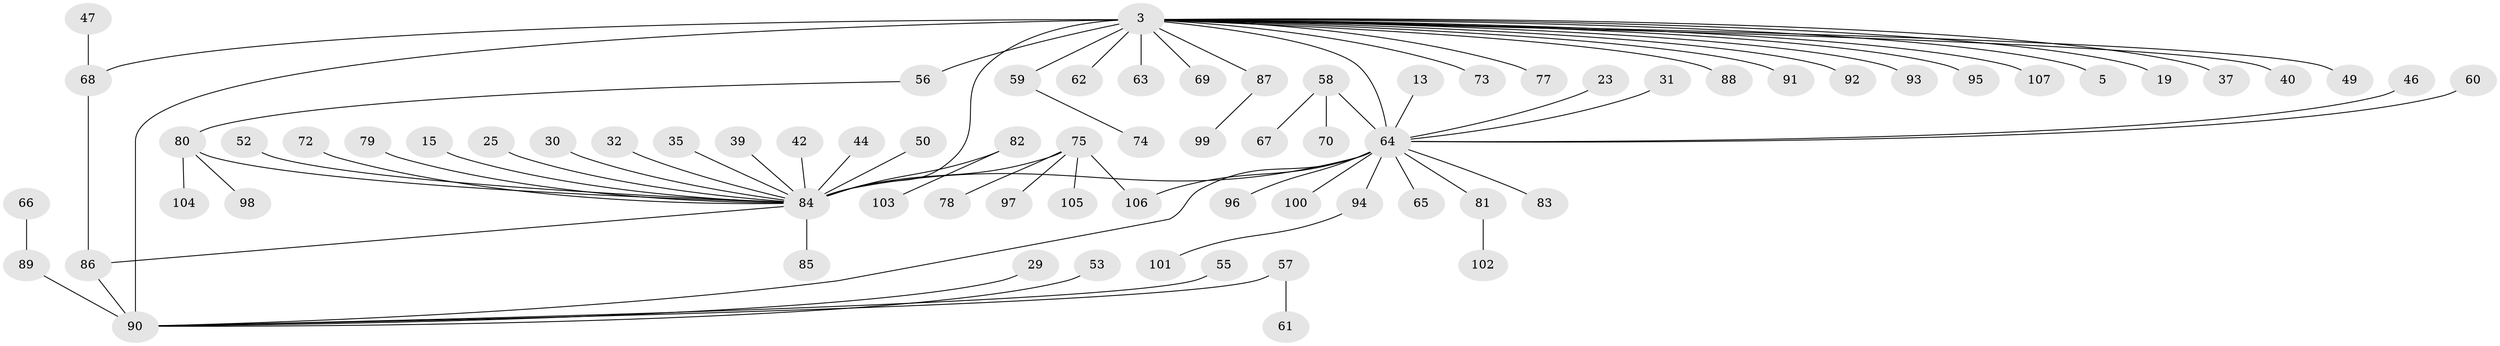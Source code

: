 // original degree distribution, {14: 0.028037383177570093, 20: 0.009345794392523364, 12: 0.009345794392523364, 1: 0.5700934579439252, 16: 0.009345794392523364, 3: 0.06542056074766354, 5: 0.028037383177570093, 4: 0.04672897196261682, 2: 0.19626168224299065, 6: 0.018691588785046728, 8: 0.009345794392523364, 7: 0.009345794392523364}
// Generated by graph-tools (version 1.1) at 2025/51/03/04/25 21:51:26]
// undirected, 74 vertices, 79 edges
graph export_dot {
graph [start="1"]
  node [color=gray90,style=filled];
  3 [super="+2+1"];
  5;
  13;
  15;
  19;
  23;
  25;
  29;
  30;
  31;
  32;
  35;
  37;
  39;
  40;
  42;
  44;
  46;
  47;
  49;
  50;
  52;
  53;
  55;
  56;
  57;
  58 [super="+41"];
  59;
  60 [super="+28"];
  61;
  62;
  63;
  64 [super="+6"];
  65;
  66;
  67;
  68 [super="+38"];
  69;
  70;
  72;
  73;
  74;
  75 [super="+51"];
  77;
  78;
  79;
  80 [super="+48"];
  81;
  82;
  83;
  84 [super="+36+71+20+76"];
  85;
  86 [super="+54"];
  87 [super="+14"];
  88;
  89 [super="+43"];
  90 [super="+45+34"];
  91;
  92 [super="+22"];
  93;
  94;
  95;
  96;
  97;
  98;
  99;
  100;
  101;
  102;
  103;
  104;
  105;
  106 [super="+21"];
  107;
  3 -- 37 [weight=2];
  3 -- 40;
  3 -- 56 [weight=2];
  3 -- 63 [weight=2];
  3 -- 68 [weight=2];
  3 -- 77;
  3 -- 91;
  3 -- 64 [weight=3];
  3 -- 69;
  3 -- 73;
  3 -- 19;
  3 -- 88;
  3 -- 93;
  3 -- 95;
  3 -- 49;
  3 -- 59;
  3 -- 62;
  3 -- 5;
  3 -- 107;
  3 -- 87;
  3 -- 84 [weight=7];
  3 -- 92;
  3 -- 90 [weight=6];
  13 -- 64;
  15 -- 84 [weight=3];
  23 -- 64;
  25 -- 84;
  29 -- 90;
  30 -- 84;
  31 -- 64;
  32 -- 84;
  35 -- 84;
  39 -- 84;
  42 -- 84;
  44 -- 84;
  46 -- 64;
  47 -- 68;
  50 -- 84;
  52 -- 84;
  53 -- 90;
  55 -- 90;
  56 -- 80;
  57 -- 61;
  57 -- 90;
  58 -- 64;
  58 -- 67;
  58 -- 70;
  59 -- 74;
  60 -- 64;
  64 -- 65;
  64 -- 83;
  64 -- 100;
  64 -- 96;
  64 -- 81;
  64 -- 94;
  64 -- 106;
  64 -- 84 [weight=2];
  64 -- 90;
  66 -- 89;
  68 -- 86;
  72 -- 84;
  75 -- 97;
  75 -- 105;
  75 -- 106;
  75 -- 78;
  75 -- 84 [weight=2];
  79 -- 84;
  80 -- 98;
  80 -- 84;
  80 -- 104;
  81 -- 102;
  82 -- 103;
  82 -- 84;
  84 -- 85;
  84 -- 86;
  86 -- 90;
  87 -- 99;
  89 -- 90;
  94 -- 101;
}
